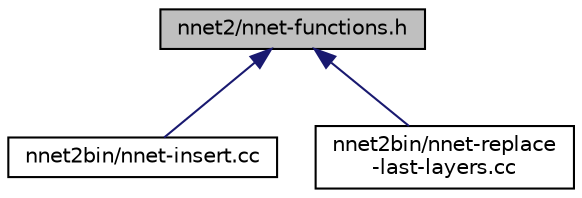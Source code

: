 digraph "nnet2/nnet-functions.h"
{
  edge [fontname="Helvetica",fontsize="10",labelfontname="Helvetica",labelfontsize="10"];
  node [fontname="Helvetica",fontsize="10",shape=record];
  Node71 [label="nnet2/nnet-functions.h",height=0.2,width=0.4,color="black", fillcolor="grey75", style="filled", fontcolor="black"];
  Node71 -> Node72 [dir="back",color="midnightblue",fontsize="10",style="solid",fontname="Helvetica"];
  Node72 [label="nnet2bin/nnet-insert.cc",height=0.2,width=0.4,color="black", fillcolor="white", style="filled",URL="$nnet-insert_8cc.html"];
  Node71 -> Node73 [dir="back",color="midnightblue",fontsize="10",style="solid",fontname="Helvetica"];
  Node73 [label="nnet2bin/nnet-replace\l-last-layers.cc",height=0.2,width=0.4,color="black", fillcolor="white", style="filled",URL="$nnet-replace-last-layers_8cc.html"];
}
